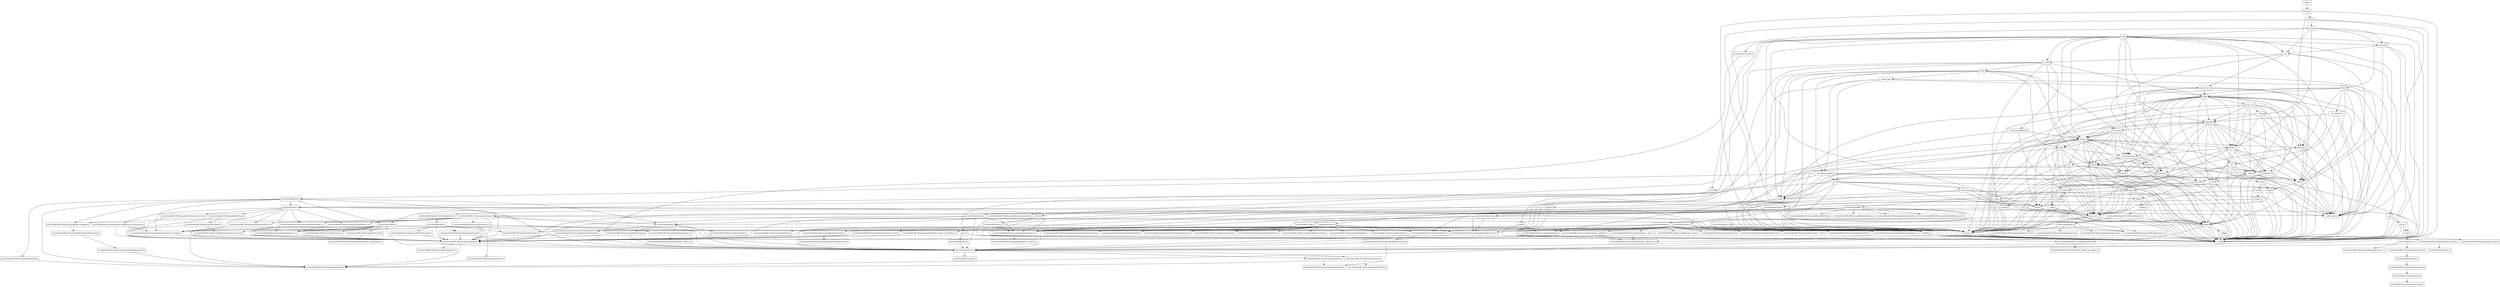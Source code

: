 digraph "dependencies" {
  header_0 [ shape="box", label="\<stdin\>" ];
  header_1 [ shape="box", label="iomanip" ];
  header_10 [ shape="box", label="/usr/include/pthread.h" ];
  header_100 [ shape="box", label="/usr/include/x86_64-linux-gnu/bits/stdio.h" ];
  header_101 [ shape="box", label="memory" ];
  header_102 [ shape="box", label="typeinfo" ];
  header_103 [ shape="box", label="exception" ];
  header_104 [ shape="box", label="new" ];
  header_105 [ shape="box", label="iterator" ];
  header_106 [ shape="box", label="__functional_base" ];
  header_107 [ shape="box", label="tuple" ];
  header_108 [ shape="box", label="stdexcept" ];
  header_109 [ shape="box", label="cassert" ];
  header_11 [ shape="box", label="__string" ];
  header_110 [ shape="box", label="/usr/include/assert.h" ];
  header_111 [ shape="box", label="atomic" ];
  header_112 [ shape="box", label="functional" ];
  header_113 [ shape="box", label="bit" ];
  header_114 [ shape="box", label="istream" ];
  header_115 [ shape="box", label="ostream" ];
  header_116 [ shape="box", label="ios" ];
  header_117 [ shape="box", label="__locale" ];
  header_118 [ shape="box", label="string" ];
  header_119 [ shape="box", label="string_view" ];
  header_12 [ shape="box", label="algorithm" ];
  header_120 [ shape="box", label="cwchar" ];
  header_121 [ shape="box", label="cwctype" ];
  header_122 [ shape="box", label="cctype" ];
  header_123 [ shape="box", label="ctype.h" ];
  header_124 [ shape="box", label="/usr/include/ctype.h" ];
  header_125 [ shape="box", label="wctype.h" ];
  header_126 [ shape="box", label="/usr/include/wctype.h" ];
  header_127 [ shape="box", label="/usr/include/x86_64-linux-gnu/bits/wctype-wchar.h" ];
  header_128 [ shape="box", label="mutex" ];
  header_129 [ shape="box", label="__mutex_base" ];
  header_13 [ shape="box", label="initializer_list" ];
  header_130 [ shape="box", label="chrono" ];
  header_131 [ shape="box", label="ctime" ];
  header_132 [ shape="box", label="/usr/include/time.h" ];
  header_133 [ shape="box", label="/usr/include/x86_64-linux-gnu/bits/time.h" ];
  header_134 [ shape="box", label="/usr/include/x86_64-linux-gnu/bits/timex.h" ];
  header_135 [ shape="box", label="/usr/include/x86_64-linux-gnu/bits/types/struct_tm.h" ];
  header_136 [ shape="box", label="/usr/include/x86_64-linux-gnu/bits/types/struct_itimerspec.h" ];
  header_137 [ shape="box", label="ratio" ];
  header_138 [ shape="box", label="climits" ];
  header_139 [ shape="box", label="limits.h" ];
  header_14 [ shape="box", label="cstddef" ];
  header_140 [ shape="box", label="/usr/local/lib/clang/10.0.0/include/limits.h" ];
  header_141 [ shape="box", label="/usr/include/limits.h" ];
  header_142 [ shape="box", label="/usr/include/x86_64-linux-gnu/bits/posix1_lim.h" ];
  header_143 [ shape="box", label="/usr/include/x86_64-linux-gnu/bits/local_lim.h" ];
  header_144 [ shape="box", label="/usr/include/linux/limits.h" ];
  header_145 [ shape="box", label="/usr/include/x86_64-linux-gnu/bits/posix2_lim.h" ];
  header_146 [ shape="box", label="/usr/include/x86_64-linux-gnu/bits/xopen_lim.h" ];
  header_147 [ shape="box", label="/usr/include/x86_64-linux-gnu/bits/uio_lim.h" ];
  header_148 [ shape="box", label="system_error" ];
  header_149 [ shape="box", label="__errc" ];
  header_15 [ shape="box", label="version" ];
  header_150 [ shape="box", label="cerrno" ];
  header_151 [ shape="box", label="errno.h" ];
  header_152 [ shape="box", label="/usr/include/errno.h" ];
  header_153 [ shape="box", label="/usr/include/x86_64-linux-gnu/bits/errno.h" ];
  header_154 [ shape="box", label="/usr/include/linux/errno.h" ];
  header_155 [ shape="box", label="/usr/include/x86_64-linux-gnu/asm/errno.h" ];
  header_156 [ shape="box", label="/usr/include/asm-generic/errno.h" ];
  header_157 [ shape="box", label="/usr/include/asm-generic/errno-base.h" ];
  header_158 [ shape="box", label="/usr/include/x86_64-linux-gnu/bits/types/error_t.h" ];
  header_159 [ shape="box", label="__threading_support" ];
  header_16 [ shape="box", label="/usr/local/lib/clang/10.0.0/include/stddef.h" ];
  header_160 [ shape="box", label="/usr/include/sched.h" ];
  header_161 [ shape="box", label="/usr/include/x86_64-linux-gnu/bits/sched.h" ];
  header_162 [ shape="box", label="/usr/include/x86_64-linux-gnu/bits/types/struct_sched_param.h" ];
  header_163 [ shape="box", label="/usr/include/x86_64-linux-gnu/bits/cpu-set.h" ];
  header_164 [ shape="box", label="/usr/include/x86_64-linux-gnu/bits/setjmp.h" ];
  header_165 [ shape="box", label="locale.h" ];
  header_166 [ shape="box", label="/usr/include/locale.h" ];
  header_167 [ shape="box", label="/usr/include/x86_64-linux-gnu/bits/locale.h" ];
  header_168 [ shape="box", label="streambuf" ];
  header_169 [ shape="box", label="locale" ];
  header_17 [ shape="box", label="/usr/local/lib/clang/10.0.0/include/__stddef_max_align_t.h" ];
  header_170 [ shape="box", label="cstdarg" ];
  header_171 [ shape="box", label="/usr/include/nl_types.h" ];
  header_172 [ shape="box", label="__bsd_locale_fallbacks.h" ];
  header_173 [ shape="box", label="bitset" ];
  header_174 [ shape="box", label="__bit_reference" ];
  header_18 [ shape="box", label="__nullptr" ];
  header_19 [ shape="box", label="type_traits" ];
  header_2 [ shape="box", label="__config" ];
  header_20 [ shape="box", label="cstring" ];
  header_21 [ shape="box", label="string.h" ];
  header_22 [ shape="box", label="/usr/include/string.h" ];
  header_23 [ shape="box", label="/usr/include/x86_64-linux-gnu/bits/libc-header-start.h" ];
  header_24 [ shape="box", label="stddef.h" ];
  header_25 [ shape="box", label="/usr/include/x86_64-linux-gnu/bits/types/locale_t.h" ];
  header_26 [ shape="box", label="/usr/include/x86_64-linux-gnu/bits/types/__locale_t.h" ];
  header_27 [ shape="box", label="/usr/include/strings.h" ];
  header_28 [ shape="box", label="utility" ];
  header_29 [ shape="box", label="__tuple" ];
  header_3 [ shape="box", label="/usr/include/features.h" ];
  header_30 [ shape="box", label="cstdint" ];
  header_31 [ shape="box", label="stdint.h" ];
  header_32 [ shape="box", label="/usr/local/lib/clang/10.0.0/include/stdint.h" ];
  header_33 [ shape="box", label="/usr/include/stdint.h" ];
  header_34 [ shape="box", label="/usr/include/x86_64-linux-gnu/bits/types.h" ];
  header_35 [ shape="box", label="/usr/include/x86_64-linux-gnu/bits/typesizes.h" ];
  header_36 [ shape="box", label="/usr/include/x86_64-linux-gnu/bits/wchar.h" ];
  header_37 [ shape="box", label="/usr/include/x86_64-linux-gnu/bits/stdint-intn.h" ];
  header_38 [ shape="box", label="/usr/include/x86_64-linux-gnu/bits/stdint-uintn.h" ];
  header_39 [ shape="box", label="__debug" ];
  header_4 [ shape="box", label="/usr/include/stdc-predef.h" ];
  header_40 [ shape="box", label="iosfwd" ];
  header_41 [ shape="box", label="wchar.h" ];
  header_42 [ shape="box", label="/usr/include/wchar.h" ];
  header_43 [ shape="box", label="/usr/include/x86_64-linux-gnu/bits/floatn.h" ];
  header_44 [ shape="box", label="/usr/include/x86_64-linux-gnu/bits/floatn-common.h" ];
  header_45 [ shape="box", label="/usr/local/lib/clang/10.0.0/include/stdarg.h" ];
  header_46 [ shape="box", label="/usr/include/x86_64-linux-gnu/bits/types/wint_t.h" ];
  header_47 [ shape="box", label="/usr/include/x86_64-linux-gnu/bits/types/mbstate_t.h" ];
  header_48 [ shape="box", label="/usr/include/x86_64-linux-gnu/bits/types/__mbstate_t.h" ];
  header_49 [ shape="box", label="/usr/include/x86_64-linux-gnu/bits/types/__FILE.h" ];
  header_5 [ shape="box", label="/usr/include/x86_64-linux-gnu/sys/cdefs.h" ];
  header_50 [ shape="box", label="/usr/include/x86_64-linux-gnu/bits/types/FILE.h" ];
  header_51 [ shape="box", label="cstdlib" ];
  header_52 [ shape="box", label="stdlib.h" ];
  header_53 [ shape="box", label="/usr/include/stdlib.h" ];
  header_54 [ shape="box", label="/usr/include/x86_64-linux-gnu/bits/waitflags.h" ];
  header_55 [ shape="box", label="/usr/include/x86_64-linux-gnu/bits/waitstatus.h" ];
  header_56 [ shape="box", label="/usr/include/x86_64-linux-gnu/sys/types.h" ];
  header_57 [ shape="box", label="/usr/include/x86_64-linux-gnu/bits/types/clock_t.h" ];
  header_58 [ shape="box", label="/usr/include/x86_64-linux-gnu/bits/types/clockid_t.h" ];
  header_59 [ shape="box", label="/usr/include/x86_64-linux-gnu/bits/types/time_t.h" ];
  header_6 [ shape="box", label="/usr/include/x86_64-linux-gnu/bits/wordsize.h" ];
  header_60 [ shape="box", label="/usr/include/x86_64-linux-gnu/bits/types/timer_t.h" ];
  header_61 [ shape="box", label="/usr/include/endian.h" ];
  header_62 [ shape="box", label="/usr/include/x86_64-linux-gnu/bits/endian.h" ];
  header_63 [ shape="box", label="/usr/include/x86_64-linux-gnu/bits/byteswap.h" ];
  header_64 [ shape="box", label="/usr/include/x86_64-linux-gnu/bits/uintn-identity.h" ];
  header_65 [ shape="box", label="/usr/include/x86_64-linux-gnu/sys/select.h" ];
  header_66 [ shape="box", label="/usr/include/x86_64-linux-gnu/bits/select.h" ];
  header_67 [ shape="box", label="/usr/include/x86_64-linux-gnu/bits/types/sigset_t.h" ];
  header_68 [ shape="box", label="/usr/include/x86_64-linux-gnu/bits/types/__sigset_t.h" ];
  header_69 [ shape="box", label="/usr/include/x86_64-linux-gnu/bits/types/struct_timeval.h" ];
  header_7 [ shape="box", label="/usr/include/x86_64-linux-gnu/bits/long-double.h" ];
  header_70 [ shape="box", label="/usr/include/x86_64-linux-gnu/bits/types/struct_timespec.h" ];
  header_71 [ shape="box", label="/usr/include/x86_64-linux-gnu/bits/pthreadtypes.h" ];
  header_72 [ shape="box", label="/usr/include/x86_64-linux-gnu/bits/thread-shared-types.h" ];
  header_73 [ shape="box", label="/usr/include/x86_64-linux-gnu/bits/pthreadtypes-arch.h" ];
  header_74 [ shape="box", label="/usr/include/alloca.h" ];
  header_75 [ shape="box", label="/usr/include/x86_64-linux-gnu/bits/stdlib-bsearch.h" ];
  header_76 [ shape="box", label="/usr/include/x86_64-linux-gnu/bits/stdlib-float.h" ];
  header_77 [ shape="box", label="math.h" ];
  header_78 [ shape="box", label="/usr/include/math.h" ];
  header_79 [ shape="box", label="/usr/include/x86_64-linux-gnu/bits/math-vector.h" ];
  header_8 [ shape="box", label="/usr/include/x86_64-linux-gnu/gnu/stubs.h" ];
  header_80 [ shape="box", label="/usr/include/x86_64-linux-gnu/bits/libm-simd-decl-stubs.h" ];
  header_81 [ shape="box", label="/usr/include/x86_64-linux-gnu/bits/flt-eval-method.h" ];
  header_82 [ shape="box", label="/usr/include/x86_64-linux-gnu/bits/fp-logb.h" ];
  header_83 [ shape="box", label="/usr/include/x86_64-linux-gnu/bits/fp-fast.h" ];
  header_84 [ shape="box", label="/usr/include/x86_64-linux-gnu/bits/mathcalls-helper-functions.h" ];
  header_85 [ shape="box", label="/usr/include/x86_64-linux-gnu/bits/mathcalls.h" ];
  header_86 [ shape="box", label="/usr/include/x86_64-linux-gnu/bits/mathcalls-narrow.h" ];
  header_87 [ shape="box", label="/usr/include/x86_64-linux-gnu/bits/iscanonical.h" ];
  header_88 [ shape="box", label="/usr/include/x86_64-linux-gnu/bits/mathinline.h" ];
  header_89 [ shape="box", label="limits" ];
  header_9 [ shape="box", label="/usr/include/x86_64-linux-gnu/gnu/stubs-64.h" ];
  header_90 [ shape="box", label="__undef_macros" ];
  header_91 [ shape="box", label="cstdio" ];
  header_92 [ shape="box", label="stdio.h" ];
  header_93 [ shape="box", label="/usr/include/stdio.h" ];
  header_94 [ shape="box", label="/usr/include/x86_64-linux-gnu/bits/types/__fpos_t.h" ];
  header_95 [ shape="box", label="/usr/include/x86_64-linux-gnu/bits/types/__fpos64_t.h" ];
  header_96 [ shape="box", label="/usr/include/x86_64-linux-gnu/bits/types/struct_FILE.h" ];
  header_97 [ shape="box", label="/usr/include/x86_64-linux-gnu/bits/types/cookie_io_functions_t.h" ];
  header_98 [ shape="box", label="/usr/include/x86_64-linux-gnu/bits/stdio_lim.h" ];
  header_99 [ shape="box", label="/usr/include/x86_64-linux-gnu/bits/sys_errlist.h" ];
  header_118 -> header_15;
  header_118 -> header_28;
  header_118 -> header_12;
  header_118 -> header_13;
  header_118 -> header_90;
  header_118 -> header_119;
  header_118 -> header_40;
  header_118 -> header_20;
  header_118 -> header_30;
  header_118 -> header_19;
  header_118 -> header_39;
  header_118 -> header_2;
  header_118 -> header_108;
  header_118 -> header_120;
  header_118 -> header_105;
  header_118 -> header_106;
  header_118 -> header_101;
  header_118 -> header_91;
  header_119 -> header_15;
  header_119 -> header_11;
  header_119 -> header_12;
  header_119 -> header_39;
  header_119 -> header_89;
  header_119 -> header_2;
  header_119 -> header_108;
  header_119 -> header_105;
  header_119 -> header_90;
  header_61 -> header_63;
  header_61 -> header_62;
  header_61 -> header_3;
  header_61 -> header_64;
  header_60 -> header_34;
  header_63 -> header_34;
  header_63 -> header_3;
  header_65 -> header_59;
  header_65 -> header_34;
  header_65 -> header_70;
  header_65 -> header_3;
  header_65 -> header_67;
  header_65 -> header_66;
  header_65 -> header_69;
  header_64 -> header_34;
  header_67 -> header_68;
  header_66 -> header_6;
  header_69 -> header_34;
  header_161 -> header_162;
  header_160 -> header_59;
  header_160 -> header_24;
  header_160 -> header_34;
  header_160 -> header_70;
  header_160 -> header_3;
  header_160 -> header_163;
  header_160 -> header_161;
  header_114 -> header_15;
  header_114 -> header_115;
  header_114 -> header_2;
  header_114 -> header_90;
  header_165 -> header_2;
  header_165 -> header_166;
  header_164 -> header_6;
  header_115 -> header_15;
  header_115 -> header_173;
  header_115 -> header_105;
  header_115 -> header_169;
  header_115 -> header_168;
  header_115 -> header_2;
  header_115 -> header_116;
  header_72 -> header_73;
  header_73 -> header_6;
  header_70 -> header_34;
  header_71 -> header_72;
  header_77 -> header_52;
  header_77 -> header_2;
  header_77 -> header_78;
  header_77 -> header_89;
  header_77 -> header_19;
  header_74 -> header_24;
  header_74 -> header_3;
  header_116 -> header_117;
  header_116 -> header_111;
  header_116 -> header_148;
  header_116 -> header_2;
  header_116 -> header_40;
  header_117 -> header_28;
  header_117 -> header_30;
  header_117 -> header_2;
  header_117 -> header_122;
  header_117 -> header_118;
  header_117 -> header_101;
  header_117 -> header_165;
  header_117 -> header_128;
  header_78 -> header_34;
  header_78 -> header_23;
  header_78 -> header_88;
  header_78 -> header_43;
  header_78 -> header_83;
  header_78 -> header_82;
  header_78 -> header_81;
  header_78 -> header_79;
  header_78 -> header_87;
  header_78 -> header_86;
  header_78 -> header_85;
  header_78 -> header_84;
  header_79 -> header_80;
  header_112 -> header_15;
  header_112 -> header_28;
  header_112 -> header_19;
  header_112 -> header_2;
  header_112 -> header_107;
  header_112 -> header_106;
  header_112 -> header_101;
  header_112 -> header_103;
  header_112 -> header_102;
  header_113 -> header_15;
  header_113 -> header_39;
  header_113 -> header_19;
  header_113 -> header_89;
  header_113 -> header_2;
  header_113 -> header_90;
  header_110 -> header_3;
  header_111 -> header_14;
  header_111 -> header_15;
  header_111 -> header_2;
  header_111 -> header_19;
  header_111 -> header_30;
  header_169 -> header_15;
  header_169 -> header_90;
  header_169 -> header_170;
  header_169 -> header_171;
  header_169 -> header_12;
  header_169 -> header_39;
  header_169 -> header_51;
  header_169 -> header_172;
  header_169 -> header_105;
  header_169 -> header_89;
  header_169 -> header_168;
  header_169 -> header_2;
  header_169 -> header_116;
  header_169 -> header_117;
  header_169 -> header_131;
  header_169 -> header_101;
  header_169 -> header_91;
  header_168 -> header_116;
  header_168 -> header_90;
  header_168 -> header_2;
  header_168 -> header_40;
  header_47 -> header_48;
  header_44 -> header_7;
  header_44 -> header_3;
  header_43 -> header_44;
  header_43 -> header_3;
  header_42 -> header_25;
  header_42 -> header_36;
  header_42 -> header_24;
  header_42 -> header_50;
  header_42 -> header_23;
  header_42 -> header_47;
  header_42 -> header_46;
  header_42 -> header_45;
  header_42 -> header_43;
  header_42 -> header_49;
  header_41 -> header_2;
  header_41 -> header_42;
  header_40 -> header_2;
  header_40 -> header_41;
  header_105 -> header_14;
  header_105 -> header_15;
  header_105 -> header_13;
  header_105 -> header_39;
  header_105 -> header_19;
  header_105 -> header_2;
  header_105 -> header_40;
  header_105 -> header_106;
  header_104 -> header_14;
  header_104 -> header_15;
  header_104 -> header_2;
  header_104 -> header_19;
  header_104 -> header_103;
  header_107 -> header_14;
  header_107 -> header_15;
  header_107 -> header_29;
  header_107 -> header_28;
  header_107 -> header_19;
  header_107 -> header_2;
  header_107 -> header_106;
  header_106 -> header_28;
  header_106 -> header_19;
  header_106 -> header_2;
  header_106 -> header_104;
  header_106 -> header_103;
  header_106 -> header_102;
  header_101 -> header_14;
  header_101 -> header_15;
  header_101 -> header_109;
  header_101 -> header_28;
  header_101 -> header_19;
  header_101 -> header_30;
  header_101 -> header_20;
  header_101 -> header_89;
  header_101 -> header_2;
  header_101 -> header_108;
  header_101 -> header_40;
  header_101 -> header_105;
  header_101 -> header_104;
  header_101 -> header_107;
  header_101 -> header_106;
  header_101 -> header_90;
  header_101 -> header_111;
  header_101 -> header_102;
  header_166 -> header_25;
  header_166 -> header_24;
  header_166 -> header_167;
  header_166 -> header_3;
  header_5 -> header_6;
  header_5 -> header_7;
  header_2 -> header_3;
  header_3 -> header_4;
  header_3 -> header_5;
  header_3 -> header_8;
  header_0 -> header_1;
  header_1 -> header_15;
  header_1 -> header_114;
  header_1 -> header_2;
  header_1 -> header_11;
  header_8 -> header_9;
  header_58 -> header_34;
  header_59 -> header_34;
  header_51 -> header_52;
  header_51 -> header_2;
  header_52 -> header_53;
  header_52 -> header_2;
  header_52 -> header_77;
  header_53 -> header_25;
  header_53 -> header_24;
  header_53 -> header_54;
  header_53 -> header_55;
  header_53 -> header_23;
  header_53 -> header_43;
  header_53 -> header_56;
  header_53 -> header_74;
  header_53 -> header_75;
  header_53 -> header_76;
  header_56 -> header_58;
  header_56 -> header_59;
  header_56 -> header_24;
  header_56 -> header_34;
  header_56 -> header_57;
  header_56 -> header_61;
  header_56 -> header_60;
  header_56 -> header_71;
  header_56 -> header_65;
  header_56 -> header_3;
  header_56 -> header_37;
  header_57 -> header_34;
  header_130 -> header_15;
  header_130 -> header_19;
  header_130 -> header_131;
  header_130 -> header_89;
  header_130 -> header_2;
  header_130 -> header_137;
  header_130 -> header_90;
  header_131 -> header_132;
  header_131 -> header_2;
  header_132 -> header_58;
  header_132 -> header_59;
  header_132 -> header_25;
  header_132 -> header_24;
  header_132 -> header_57;
  header_132 -> header_60;
  header_132 -> header_70;
  header_132 -> header_133;
  header_132 -> header_135;
  header_132 -> header_136;
  header_132 -> header_3;
  header_133 -> header_34;
  header_133 -> header_134;
  header_134 -> header_69;
  header_134 -> header_34;
  header_135 -> header_34;
  header_136 -> header_34;
  header_136 -> header_70;
  header_137 -> header_138;
  header_137 -> header_90;
  header_137 -> header_2;
  header_137 -> header_19;
  header_137 -> header_30;
  header_138 -> header_139;
  header_138 -> header_2;
  header_139 -> header_140;
  header_139 -> header_2;
  header_29 -> header_14;
  header_29 -> header_2;
  header_29 -> header_19;
  header_28 -> header_14;
  header_28 -> header_15;
  header_28 -> header_29;
  header_28 -> header_13;
  header_28 -> header_39;
  header_28 -> header_20;
  header_28 -> header_30;
  header_28 -> header_19;
  header_28 -> header_2;
  header_25 -> header_26;
  header_24 -> header_16;
  header_27 -> header_25;
  header_27 -> header_24;
  header_27 -> header_3;
  header_21 -> header_2;
  header_21 -> header_22;
  header_20 -> header_21;
  header_20 -> header_2;
  header_23 -> header_3;
  header_22 -> header_25;
  header_22 -> header_24;
  header_22 -> header_27;
  header_22 -> header_23;
  header_127 -> header_61;
  header_127 -> header_46;
  header_127 -> header_34;
  header_126 -> header_127;
  header_126 -> header_46;
  header_126 -> header_34;
  header_126 -> header_3;
  header_126 -> header_25;
  header_125 -> header_126;
  header_125 -> header_2;
  header_124 -> header_61;
  header_124 -> header_25;
  header_124 -> header_34;
  header_124 -> header_3;
  header_123 -> header_124;
  header_123 -> header_2;
  header_122 -> header_123;
  header_122 -> header_2;
  header_121 -> header_125;
  header_121 -> header_2;
  header_121 -> header_122;
  header_120 -> header_2;
  header_120 -> header_41;
  header_120 -> header_121;
  header_129 -> header_130;
  header_129 -> header_148;
  header_129 -> header_159;
  header_129 -> header_2;
  header_129 -> header_90;
  header_128 -> header_15;
  header_128 -> header_90;
  header_128 -> header_101;
  header_128 -> header_159;
  header_128 -> header_30;
  header_128 -> header_2;
  header_128 -> header_107;
  header_128 -> header_112;
  header_128 -> header_129;
  header_38 -> header_34;
  header_39 -> header_14;
  header_39 -> header_51;
  header_39 -> header_2;
  header_39 -> header_91;
  header_39 -> header_40;
  header_37 -> header_34;
  header_34 -> header_6;
  header_34 -> header_35;
  header_34 -> header_3;
  header_32 -> header_33;
  header_33 -> header_38;
  header_33 -> header_36;
  header_33 -> header_37;
  header_33 -> header_34;
  header_33 -> header_23;
  header_33 -> header_6;
  header_30 -> header_2;
  header_30 -> header_31;
  header_31 -> header_32;
  header_31 -> header_2;
  header_152 -> header_153;
  header_152 -> header_158;
  header_152 -> header_3;
  header_153 -> header_154;
  header_150 -> header_151;
  header_150 -> header_2;
  header_151 -> header_152;
  header_151 -> header_2;
  header_156 -> header_157;
  header_154 -> header_155;
  header_155 -> header_156;
  header_159 -> header_151;
  header_159 -> header_10;
  header_159 -> header_130;
  header_159 -> header_2;
  header_159 -> header_40;
  header_159 -> header_160;
  header_159 -> header_90;
  header_109 -> header_2;
  header_109 -> header_110;
  header_108 -> header_2;
  header_108 -> header_103;
  header_108 -> header_40;
  header_89 -> header_90;
  header_89 -> header_2;
  header_89 -> header_19;
  header_89 -> header_15;
  header_141 -> header_142;
  header_141 -> header_145;
  header_141 -> header_23;
  header_141 -> header_146;
  header_140 -> header_141;
  header_143 -> header_144;
  header_142 -> header_6;
  header_142 -> header_143;
  header_146 -> header_147;
  header_149 -> header_150;
  header_149 -> header_2;
  header_148 -> header_149;
  header_148 -> header_106;
  header_148 -> header_19;
  header_148 -> header_118;
  header_148 -> header_108;
  header_103 -> header_14;
  header_103 -> header_51;
  header_103 -> header_2;
  header_103 -> header_19;
  header_103 -> header_15;
  header_102 -> header_14;
  header_102 -> header_2;
  header_102 -> header_30;
  header_102 -> header_103;
  header_14 -> header_15;
  header_14 -> header_16;
  header_14 -> header_18;
  header_14 -> header_2;
  header_15 -> header_2;
  header_16 -> header_17;
  header_10 -> header_6;
  header_10 -> header_70;
  header_10 -> header_61;
  header_10 -> header_132;
  header_10 -> header_71;
  header_10 -> header_3;
  header_10 -> header_160;
  header_10 -> header_164;
  header_11 -> header_12;
  header_11 -> header_39;
  header_11 -> header_90;
  header_11 -> header_2;
  header_11 -> header_101;
  header_11 -> header_91;
  header_12 -> header_14;
  header_12 -> header_15;
  header_12 -> header_90;
  header_12 -> header_28;
  header_12 -> header_13;
  header_12 -> header_112;
  header_12 -> header_39;
  header_12 -> header_20;
  header_12 -> header_19;
  header_12 -> header_2;
  header_12 -> header_105;
  header_12 -> header_101;
  header_12 -> header_113;
  header_13 -> header_14;
  header_13 -> header_2;
  header_18 -> header_2;
  header_19 -> header_14;
  header_19 -> header_15;
  header_19 -> header_2;
  header_94 -> header_34;
  header_94 -> header_48;
  header_95 -> header_34;
  header_95 -> header_48;
  header_96 -> header_34;
  header_97 -> header_34;
  header_91 -> header_2;
  header_91 -> header_92;
  header_92 -> header_2;
  header_92 -> header_93;
  header_93 -> header_50;
  header_93 -> header_24;
  header_93 -> header_34;
  header_93 -> header_23;
  header_93 -> header_45;
  header_93 -> header_98;
  header_93 -> header_99;
  header_93 -> header_94;
  header_93 -> header_95;
  header_93 -> header_96;
  header_93 -> header_97;
  header_93 -> header_100;
  header_93 -> header_49;
  header_174 -> header_90;
  header_174 -> header_2;
  header_174 -> header_113;
  header_174 -> header_12;
  header_170 -> header_45;
  header_170 -> header_2;
  header_171 -> header_3;
  header_172 -> header_52;
  header_172 -> header_101;
  header_172 -> header_45;
  header_173 -> header_174;
  header_173 -> header_14;
  header_173 -> header_2;
  header_173 -> header_108;
  header_173 -> header_118;
  header_173 -> header_40;
  header_173 -> header_138;
  header_173 -> header_106;
  header_173 -> header_90;
}